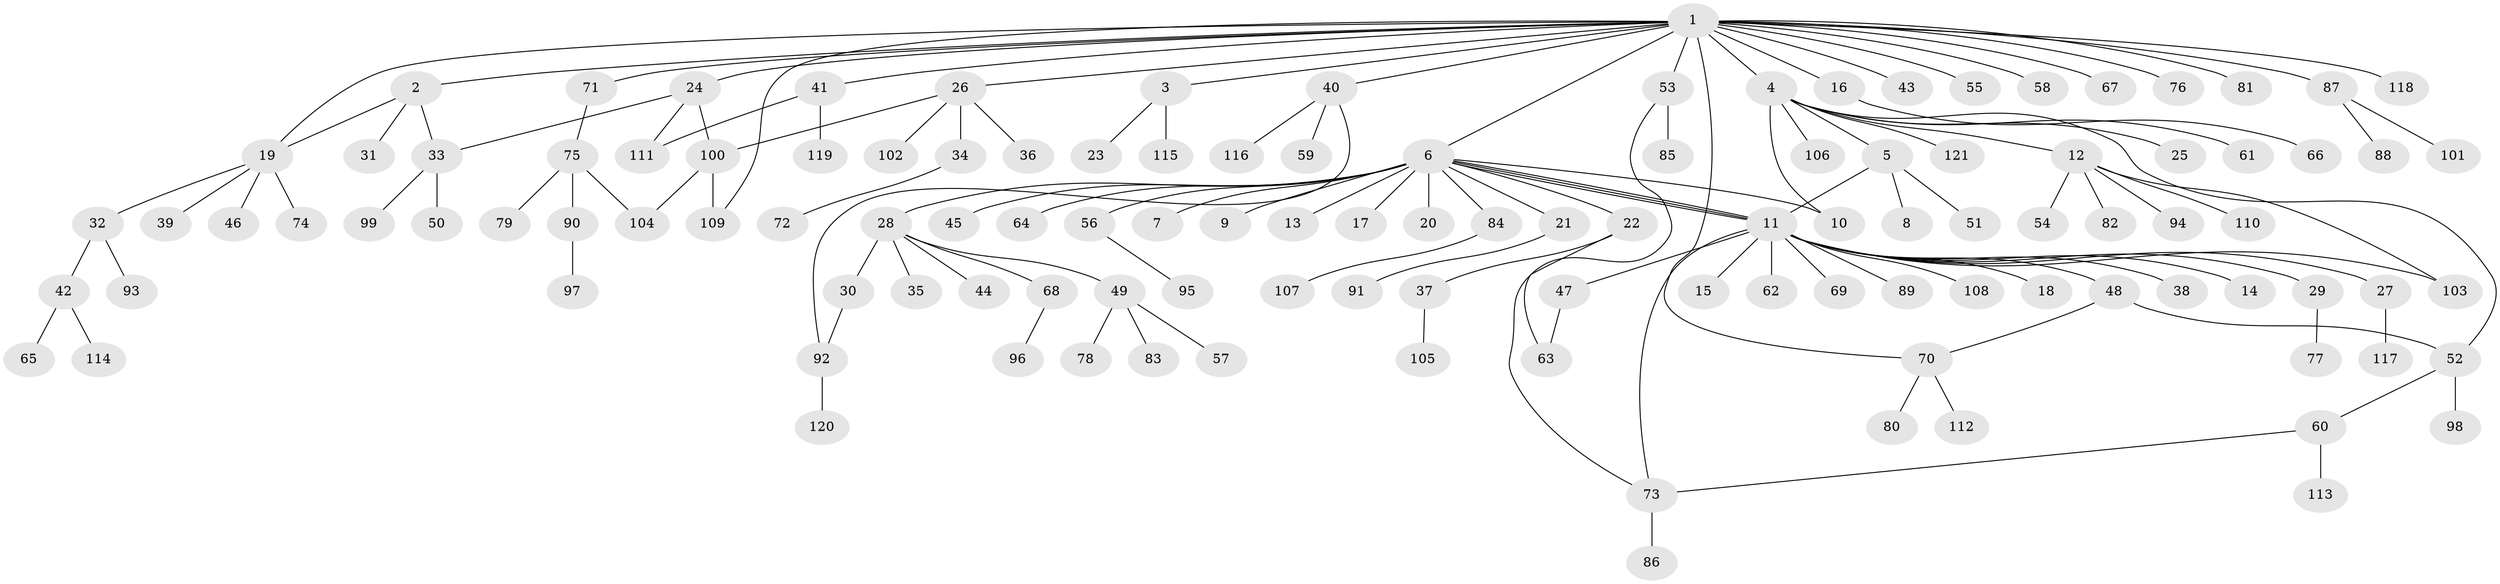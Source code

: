 // Generated by graph-tools (version 1.1) at 2025/26/03/09/25 03:26:01]
// undirected, 121 vertices, 137 edges
graph export_dot {
graph [start="1"]
  node [color=gray90,style=filled];
  1;
  2;
  3;
  4;
  5;
  6;
  7;
  8;
  9;
  10;
  11;
  12;
  13;
  14;
  15;
  16;
  17;
  18;
  19;
  20;
  21;
  22;
  23;
  24;
  25;
  26;
  27;
  28;
  29;
  30;
  31;
  32;
  33;
  34;
  35;
  36;
  37;
  38;
  39;
  40;
  41;
  42;
  43;
  44;
  45;
  46;
  47;
  48;
  49;
  50;
  51;
  52;
  53;
  54;
  55;
  56;
  57;
  58;
  59;
  60;
  61;
  62;
  63;
  64;
  65;
  66;
  67;
  68;
  69;
  70;
  71;
  72;
  73;
  74;
  75;
  76;
  77;
  78;
  79;
  80;
  81;
  82;
  83;
  84;
  85;
  86;
  87;
  88;
  89;
  90;
  91;
  92;
  93;
  94;
  95;
  96;
  97;
  98;
  99;
  100;
  101;
  102;
  103;
  104;
  105;
  106;
  107;
  108;
  109;
  110;
  111;
  112;
  113;
  114;
  115;
  116;
  117;
  118;
  119;
  120;
  121;
  1 -- 2;
  1 -- 3;
  1 -- 4;
  1 -- 6;
  1 -- 16;
  1 -- 19;
  1 -- 24;
  1 -- 26;
  1 -- 40;
  1 -- 41;
  1 -- 43;
  1 -- 53;
  1 -- 55;
  1 -- 58;
  1 -- 67;
  1 -- 70;
  1 -- 71;
  1 -- 76;
  1 -- 81;
  1 -- 87;
  1 -- 109;
  1 -- 118;
  2 -- 19;
  2 -- 31;
  2 -- 33;
  3 -- 23;
  3 -- 115;
  4 -- 5;
  4 -- 10;
  4 -- 12;
  4 -- 25;
  4 -- 52;
  4 -- 61;
  4 -- 106;
  4 -- 121;
  5 -- 8;
  5 -- 11;
  5 -- 51;
  6 -- 7;
  6 -- 9;
  6 -- 10;
  6 -- 11;
  6 -- 11;
  6 -- 11;
  6 -- 13;
  6 -- 17;
  6 -- 20;
  6 -- 21;
  6 -- 22;
  6 -- 28;
  6 -- 45;
  6 -- 56;
  6 -- 64;
  6 -- 84;
  11 -- 14;
  11 -- 15;
  11 -- 18;
  11 -- 27;
  11 -- 29;
  11 -- 38;
  11 -- 47;
  11 -- 48;
  11 -- 62;
  11 -- 69;
  11 -- 73;
  11 -- 89;
  11 -- 103;
  11 -- 108;
  12 -- 54;
  12 -- 82;
  12 -- 94;
  12 -- 103;
  12 -- 110;
  16 -- 66;
  19 -- 32;
  19 -- 39;
  19 -- 46;
  19 -- 74;
  21 -- 91;
  22 -- 37;
  22 -- 63;
  24 -- 33;
  24 -- 100;
  24 -- 111;
  26 -- 34;
  26 -- 36;
  26 -- 100;
  26 -- 102;
  27 -- 117;
  28 -- 30;
  28 -- 35;
  28 -- 44;
  28 -- 49;
  28 -- 68;
  29 -- 77;
  30 -- 92;
  32 -- 42;
  32 -- 93;
  33 -- 50;
  33 -- 99;
  34 -- 72;
  37 -- 105;
  40 -- 59;
  40 -- 92;
  40 -- 116;
  41 -- 111;
  41 -- 119;
  42 -- 65;
  42 -- 114;
  47 -- 63;
  48 -- 52;
  48 -- 70;
  49 -- 57;
  49 -- 78;
  49 -- 83;
  52 -- 60;
  52 -- 98;
  53 -- 73;
  53 -- 85;
  56 -- 95;
  60 -- 73;
  60 -- 113;
  68 -- 96;
  70 -- 80;
  70 -- 112;
  71 -- 75;
  73 -- 86;
  75 -- 79;
  75 -- 90;
  75 -- 104;
  84 -- 107;
  87 -- 88;
  87 -- 101;
  90 -- 97;
  92 -- 120;
  100 -- 104;
  100 -- 109;
}
